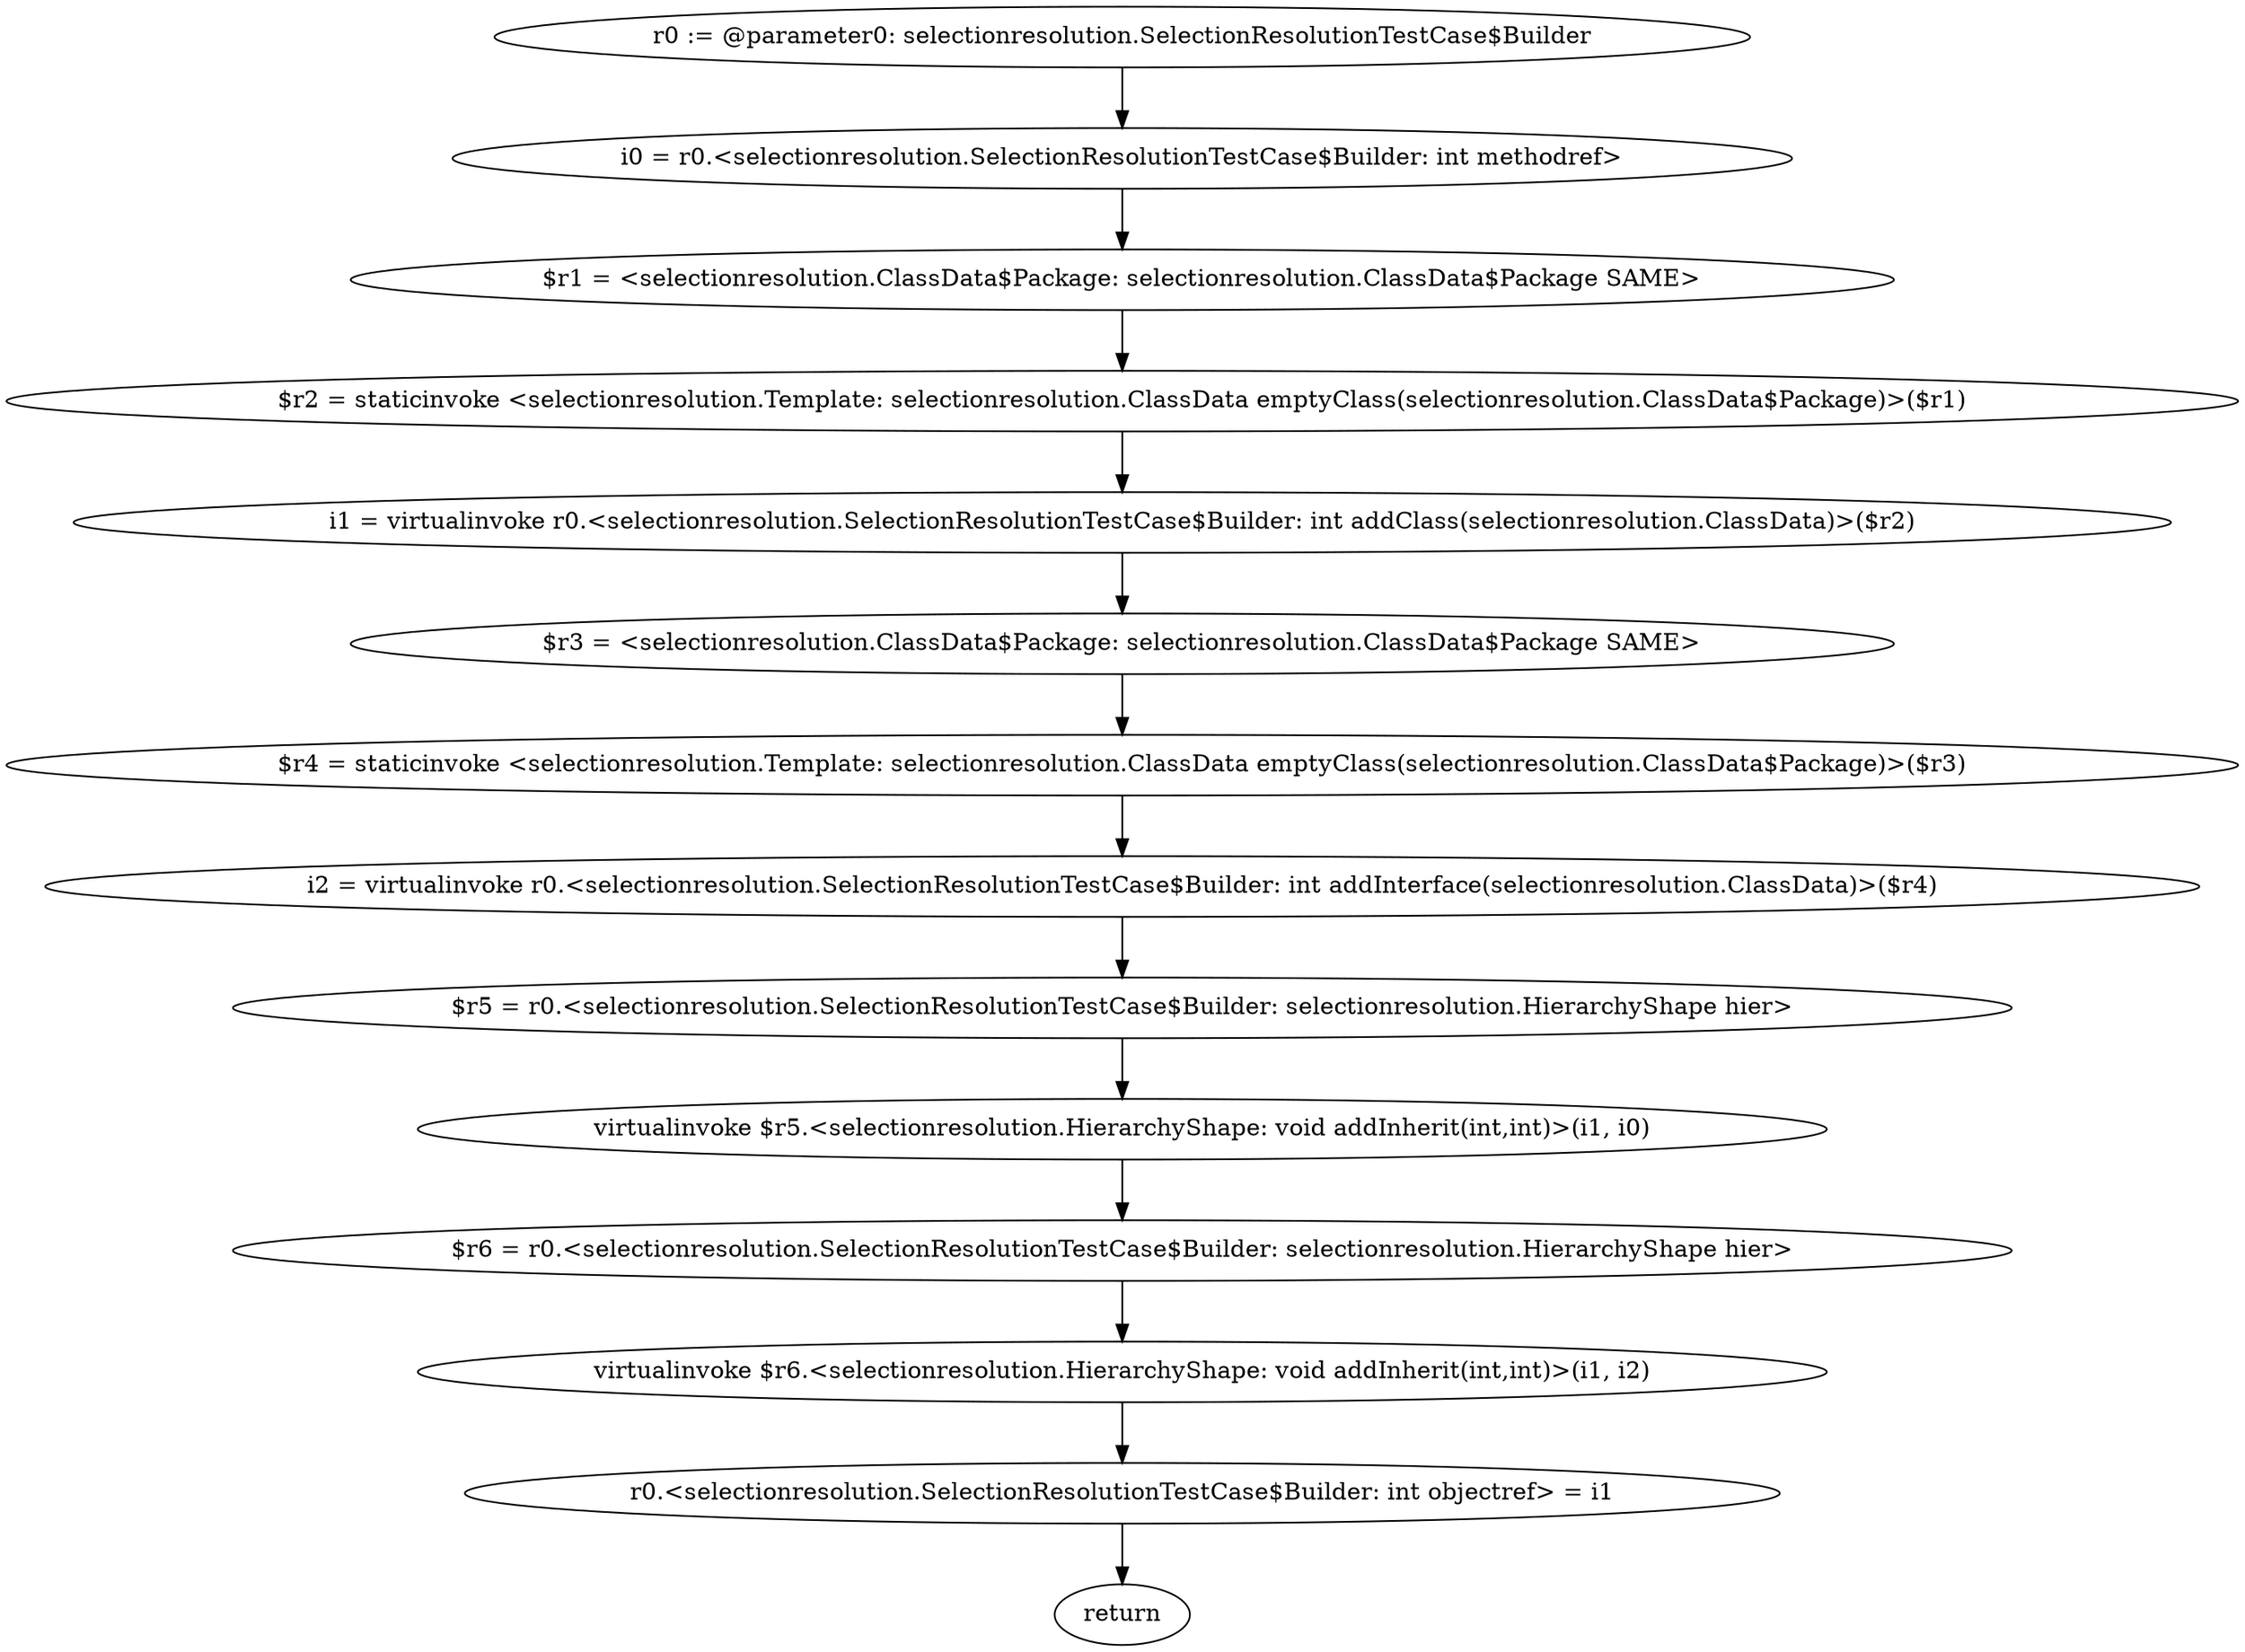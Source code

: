 digraph "unitGraph" {
    "r0 := @parameter0: selectionresolution.SelectionResolutionTestCase$Builder"
    "i0 = r0.<selectionresolution.SelectionResolutionTestCase$Builder: int methodref>"
    "$r1 = <selectionresolution.ClassData$Package: selectionresolution.ClassData$Package SAME>"
    "$r2 = staticinvoke <selectionresolution.Template: selectionresolution.ClassData emptyClass(selectionresolution.ClassData$Package)>($r1)"
    "i1 = virtualinvoke r0.<selectionresolution.SelectionResolutionTestCase$Builder: int addClass(selectionresolution.ClassData)>($r2)"
    "$r3 = <selectionresolution.ClassData$Package: selectionresolution.ClassData$Package SAME>"
    "$r4 = staticinvoke <selectionresolution.Template: selectionresolution.ClassData emptyClass(selectionresolution.ClassData$Package)>($r3)"
    "i2 = virtualinvoke r0.<selectionresolution.SelectionResolutionTestCase$Builder: int addInterface(selectionresolution.ClassData)>($r4)"
    "$r5 = r0.<selectionresolution.SelectionResolutionTestCase$Builder: selectionresolution.HierarchyShape hier>"
    "virtualinvoke $r5.<selectionresolution.HierarchyShape: void addInherit(int,int)>(i1, i0)"
    "$r6 = r0.<selectionresolution.SelectionResolutionTestCase$Builder: selectionresolution.HierarchyShape hier>"
    "virtualinvoke $r6.<selectionresolution.HierarchyShape: void addInherit(int,int)>(i1, i2)"
    "r0.<selectionresolution.SelectionResolutionTestCase$Builder: int objectref> = i1"
    "return"
    "r0 := @parameter0: selectionresolution.SelectionResolutionTestCase$Builder"->"i0 = r0.<selectionresolution.SelectionResolutionTestCase$Builder: int methodref>";
    "i0 = r0.<selectionresolution.SelectionResolutionTestCase$Builder: int methodref>"->"$r1 = <selectionresolution.ClassData$Package: selectionresolution.ClassData$Package SAME>";
    "$r1 = <selectionresolution.ClassData$Package: selectionresolution.ClassData$Package SAME>"->"$r2 = staticinvoke <selectionresolution.Template: selectionresolution.ClassData emptyClass(selectionresolution.ClassData$Package)>($r1)";
    "$r2 = staticinvoke <selectionresolution.Template: selectionresolution.ClassData emptyClass(selectionresolution.ClassData$Package)>($r1)"->"i1 = virtualinvoke r0.<selectionresolution.SelectionResolutionTestCase$Builder: int addClass(selectionresolution.ClassData)>($r2)";
    "i1 = virtualinvoke r0.<selectionresolution.SelectionResolutionTestCase$Builder: int addClass(selectionresolution.ClassData)>($r2)"->"$r3 = <selectionresolution.ClassData$Package: selectionresolution.ClassData$Package SAME>";
    "$r3 = <selectionresolution.ClassData$Package: selectionresolution.ClassData$Package SAME>"->"$r4 = staticinvoke <selectionresolution.Template: selectionresolution.ClassData emptyClass(selectionresolution.ClassData$Package)>($r3)";
    "$r4 = staticinvoke <selectionresolution.Template: selectionresolution.ClassData emptyClass(selectionresolution.ClassData$Package)>($r3)"->"i2 = virtualinvoke r0.<selectionresolution.SelectionResolutionTestCase$Builder: int addInterface(selectionresolution.ClassData)>($r4)";
    "i2 = virtualinvoke r0.<selectionresolution.SelectionResolutionTestCase$Builder: int addInterface(selectionresolution.ClassData)>($r4)"->"$r5 = r0.<selectionresolution.SelectionResolutionTestCase$Builder: selectionresolution.HierarchyShape hier>";
    "$r5 = r0.<selectionresolution.SelectionResolutionTestCase$Builder: selectionresolution.HierarchyShape hier>"->"virtualinvoke $r5.<selectionresolution.HierarchyShape: void addInherit(int,int)>(i1, i0)";
    "virtualinvoke $r5.<selectionresolution.HierarchyShape: void addInherit(int,int)>(i1, i0)"->"$r6 = r0.<selectionresolution.SelectionResolutionTestCase$Builder: selectionresolution.HierarchyShape hier>";
    "$r6 = r0.<selectionresolution.SelectionResolutionTestCase$Builder: selectionresolution.HierarchyShape hier>"->"virtualinvoke $r6.<selectionresolution.HierarchyShape: void addInherit(int,int)>(i1, i2)";
    "virtualinvoke $r6.<selectionresolution.HierarchyShape: void addInherit(int,int)>(i1, i2)"->"r0.<selectionresolution.SelectionResolutionTestCase$Builder: int objectref> = i1";
    "r0.<selectionresolution.SelectionResolutionTestCase$Builder: int objectref> = i1"->"return";
}
